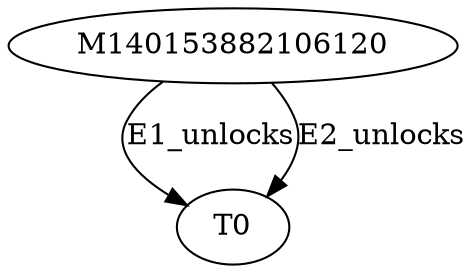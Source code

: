 digraph G {
edge[label=E1_unlocks];
M140153882106120->T0;
edge[label=E2_unlocks];
M140153882106120->T0;
}

